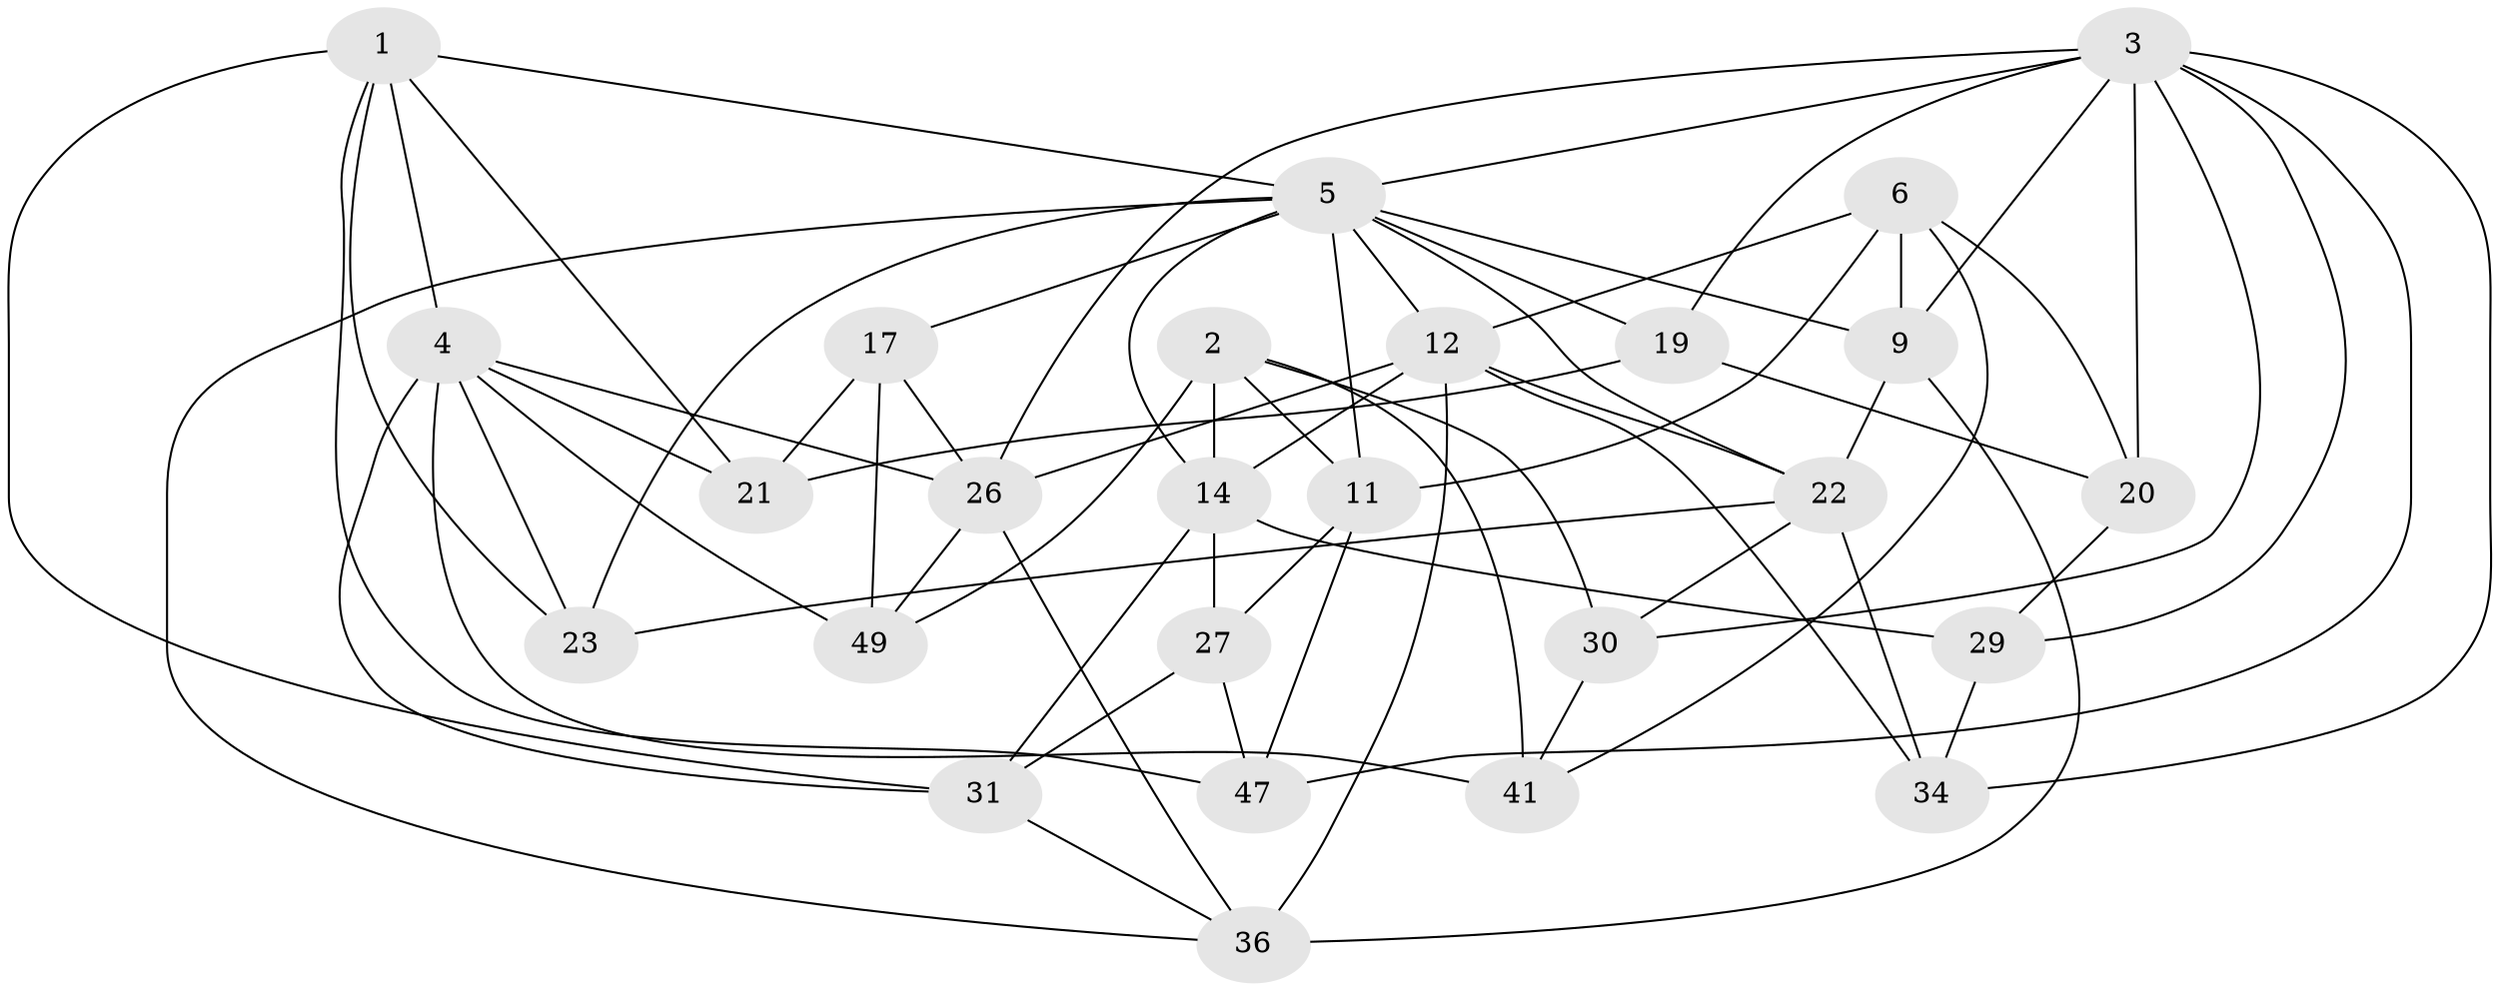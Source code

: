 // original degree distribution, {4: 1.0}
// Generated by graph-tools (version 1.1) at 2025/21/03/04/25 18:21:02]
// undirected, 26 vertices, 68 edges
graph export_dot {
graph [start="1"]
  node [color=gray90,style=filled];
  1 [super="+51"];
  2 [super="+50"];
  3 [super="+33+40"];
  4 [super="+7"];
  5 [super="+15+28+8"];
  6 [super="+48"];
  9 [super="+18"];
  11 [super="+42"];
  12 [super="+13+25"];
  14 [super="+43+16"];
  17;
  19;
  20;
  21;
  22 [super="+32"];
  23;
  26 [super="+37"];
  27 [super="+35"];
  29;
  30;
  31 [super="+39"];
  34;
  36 [super="+46"];
  41 [super="+52"];
  47;
  49;
  1 -- 47;
  1 -- 21;
  1 -- 5;
  1 -- 23;
  1 -- 4;
  1 -- 31;
  2 -- 49;
  2 -- 41 [weight=2];
  2 -- 30;
  2 -- 11;
  2 -- 14;
  3 -- 47;
  3 -- 26;
  3 -- 19;
  3 -- 5 [weight=2];
  3 -- 34;
  3 -- 20;
  3 -- 9;
  3 -- 29;
  3 -- 30;
  4 -- 41 [weight=2];
  4 -- 23;
  4 -- 49;
  4 -- 21;
  4 -- 26;
  4 -- 31;
  5 -- 9;
  5 -- 19;
  5 -- 11 [weight=2];
  5 -- 14 [weight=2];
  5 -- 36;
  5 -- 12;
  5 -- 17;
  5 -- 22;
  5 -- 23;
  6 -- 9 [weight=2];
  6 -- 20;
  6 -- 12;
  6 -- 41;
  6 -- 11;
  9 -- 36;
  9 -- 22;
  11 -- 27;
  11 -- 47;
  12 -- 14;
  12 -- 34;
  12 -- 26;
  12 -- 36 [weight=2];
  12 -- 22;
  14 -- 27 [weight=2];
  14 -- 29;
  14 -- 31;
  17 -- 21;
  17 -- 49;
  17 -- 26;
  19 -- 21;
  19 -- 20;
  20 -- 29;
  22 -- 30;
  22 -- 34;
  22 -- 23;
  26 -- 36;
  26 -- 49;
  27 -- 47;
  27 -- 31 [weight=2];
  29 -- 34;
  30 -- 41;
  31 -- 36;
}
